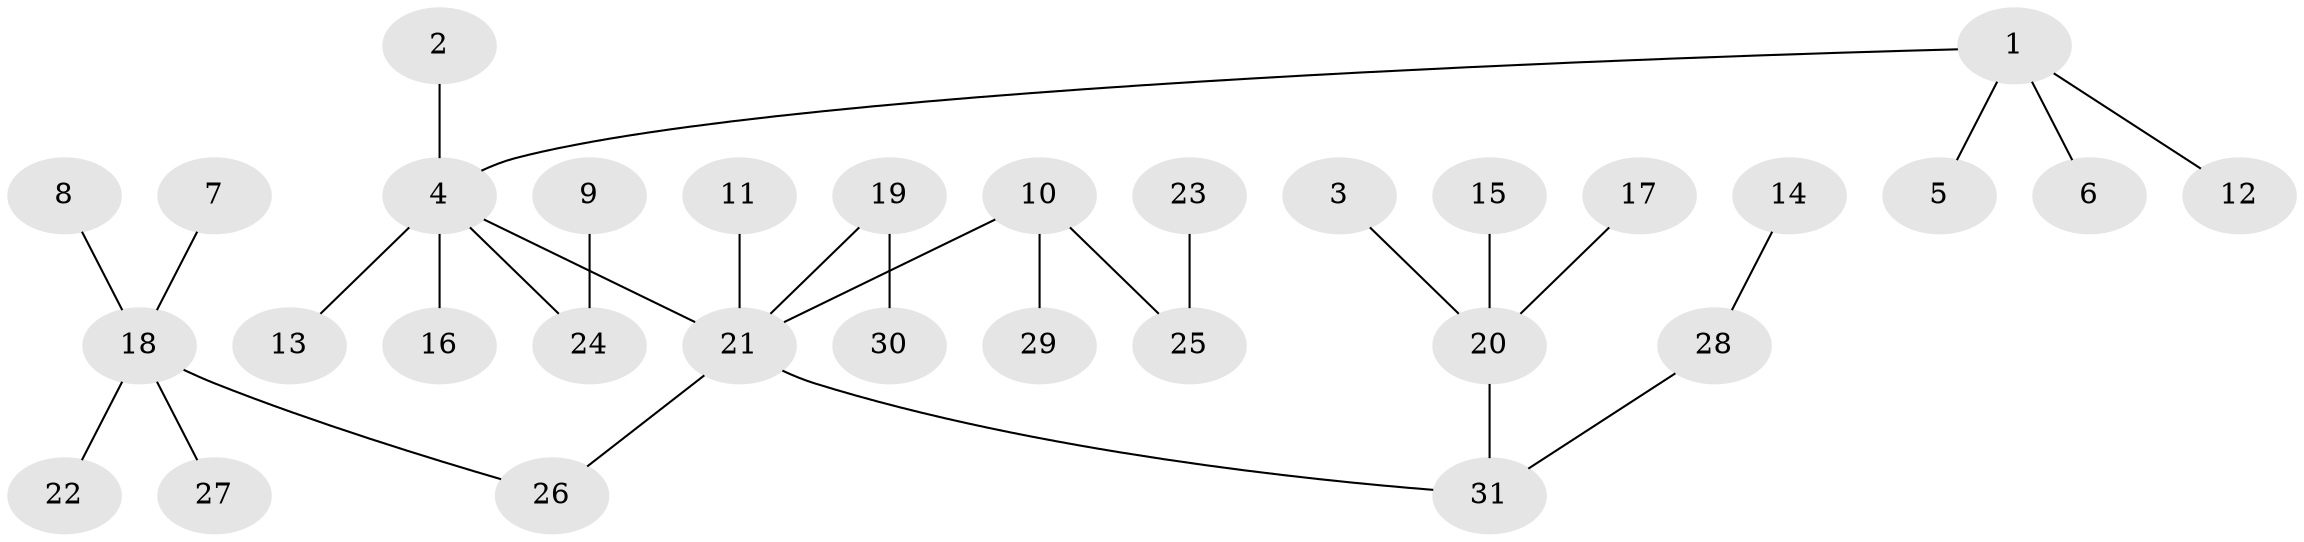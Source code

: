 // original degree distribution, {4: 0.08064516129032258, 3: 0.14516129032258066, 7: 0.016129032258064516, 5: 0.016129032258064516, 2: 0.1935483870967742, 6: 0.016129032258064516, 1: 0.532258064516129}
// Generated by graph-tools (version 1.1) at 2025/50/03/09/25 03:50:19]
// undirected, 31 vertices, 30 edges
graph export_dot {
graph [start="1"]
  node [color=gray90,style=filled];
  1;
  2;
  3;
  4;
  5;
  6;
  7;
  8;
  9;
  10;
  11;
  12;
  13;
  14;
  15;
  16;
  17;
  18;
  19;
  20;
  21;
  22;
  23;
  24;
  25;
  26;
  27;
  28;
  29;
  30;
  31;
  1 -- 4 [weight=1.0];
  1 -- 5 [weight=1.0];
  1 -- 6 [weight=1.0];
  1 -- 12 [weight=1.0];
  2 -- 4 [weight=1.0];
  3 -- 20 [weight=1.0];
  4 -- 13 [weight=1.0];
  4 -- 16 [weight=1.0];
  4 -- 21 [weight=1.0];
  4 -- 24 [weight=1.0];
  7 -- 18 [weight=1.0];
  8 -- 18 [weight=1.0];
  9 -- 24 [weight=1.0];
  10 -- 21 [weight=1.0];
  10 -- 25 [weight=1.0];
  10 -- 29 [weight=1.0];
  11 -- 21 [weight=1.0];
  14 -- 28 [weight=1.0];
  15 -- 20 [weight=1.0];
  17 -- 20 [weight=1.0];
  18 -- 22 [weight=1.0];
  18 -- 26 [weight=1.0];
  18 -- 27 [weight=1.0];
  19 -- 21 [weight=1.0];
  19 -- 30 [weight=1.0];
  20 -- 31 [weight=1.0];
  21 -- 26 [weight=1.0];
  21 -- 31 [weight=1.0];
  23 -- 25 [weight=1.0];
  28 -- 31 [weight=1.0];
}
